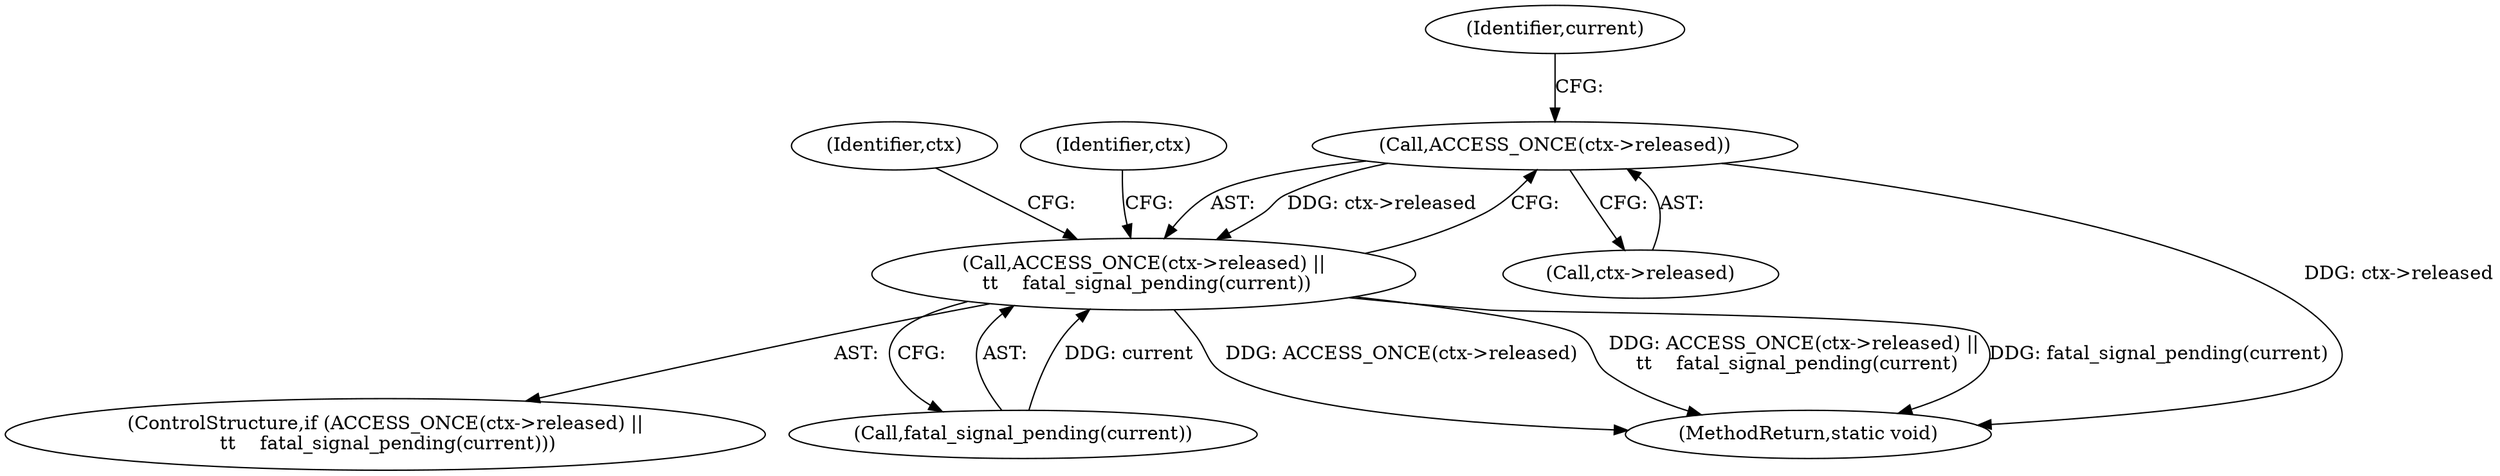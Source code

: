 digraph "0_linux_384632e67e0829deb8015ee6ad916b180049d252_0@pointer" {
"1000157" [label="(Call,ACCESS_ONCE(ctx->released))"];
"1000156" [label="(Call,ACCESS_ONCE(ctx->released) ||\n \t\t    fatal_signal_pending(current))"];
"1000156" [label="(Call,ACCESS_ONCE(ctx->released) ||\n \t\t    fatal_signal_pending(current))"];
"1000158" [label="(Call,ctx->released)"];
"1000200" [label="(Identifier,ctx)"];
"1000162" [label="(Identifier,current)"];
"1000155" [label="(ControlStructure,if (ACCESS_ONCE(ctx->released) ||\n \t\t    fatal_signal_pending(current)))"];
"1000161" [label="(Call,fatal_signal_pending(current))"];
"1000157" [label="(Call,ACCESS_ONCE(ctx->released))"];
"1000167" [label="(Identifier,ctx)"];
"1000229" [label="(MethodReturn,static void)"];
"1000157" -> "1000156"  [label="AST: "];
"1000157" -> "1000158"  [label="CFG: "];
"1000158" -> "1000157"  [label="AST: "];
"1000162" -> "1000157"  [label="CFG: "];
"1000156" -> "1000157"  [label="CFG: "];
"1000157" -> "1000229"  [label="DDG: ctx->released"];
"1000157" -> "1000156"  [label="DDG: ctx->released"];
"1000156" -> "1000155"  [label="AST: "];
"1000156" -> "1000161"  [label="CFG: "];
"1000161" -> "1000156"  [label="AST: "];
"1000167" -> "1000156"  [label="CFG: "];
"1000200" -> "1000156"  [label="CFG: "];
"1000156" -> "1000229"  [label="DDG: ACCESS_ONCE(ctx->released)"];
"1000156" -> "1000229"  [label="DDG: ACCESS_ONCE(ctx->released) ||\n \t\t    fatal_signal_pending(current)"];
"1000156" -> "1000229"  [label="DDG: fatal_signal_pending(current)"];
"1000161" -> "1000156"  [label="DDG: current"];
}
